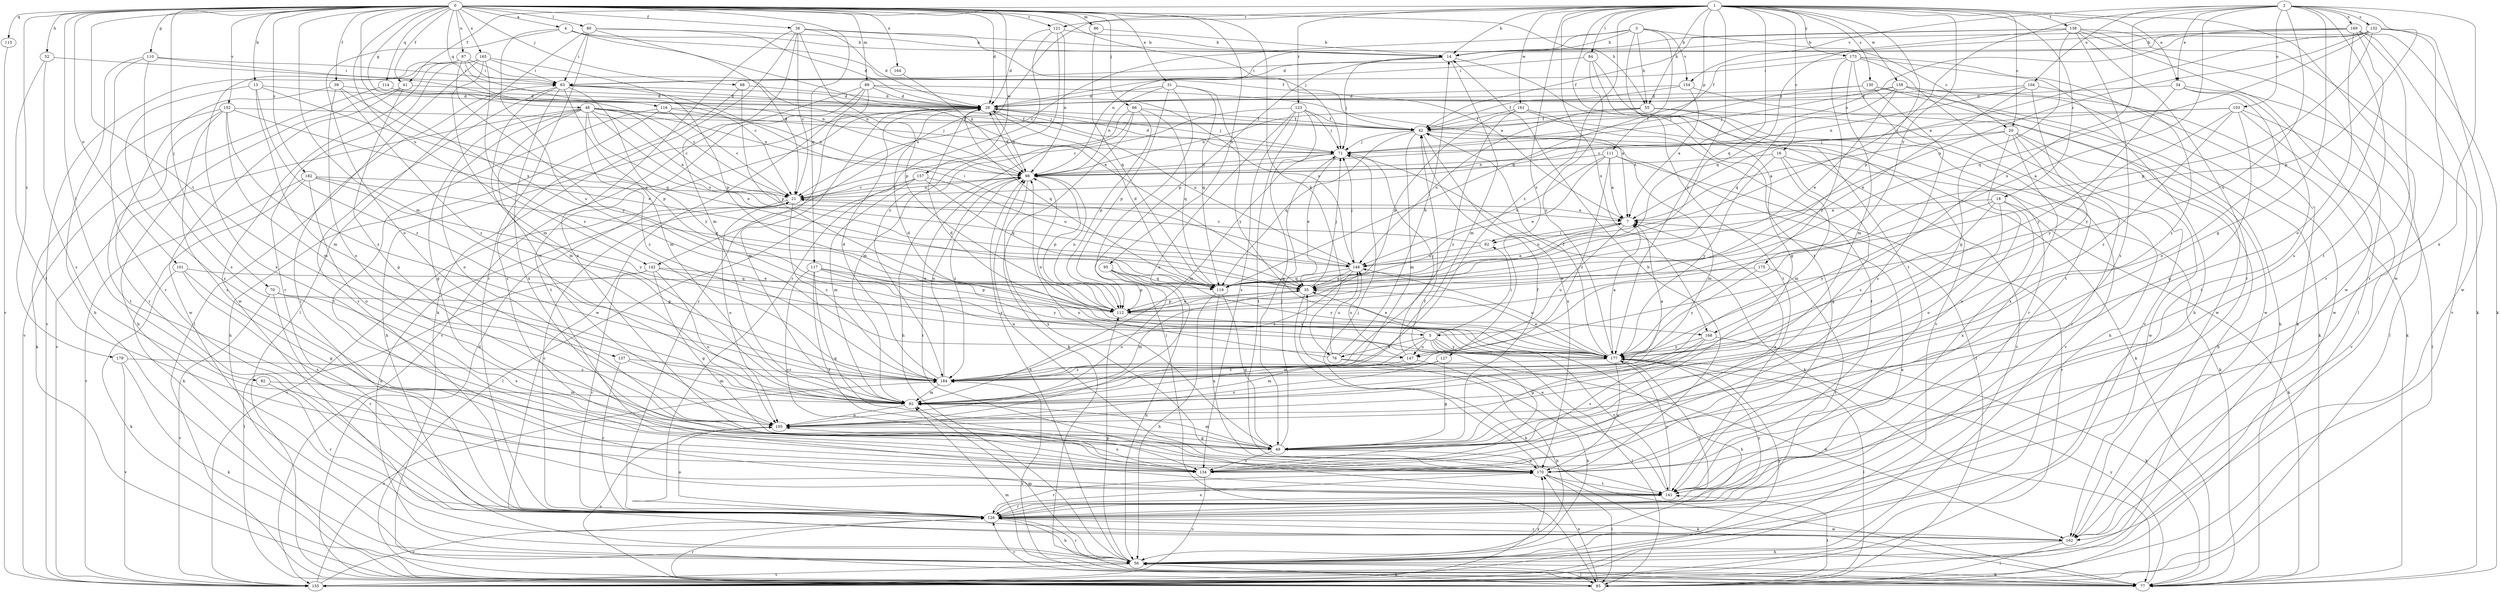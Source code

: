 strict digraph  {
0;
1;
2;
3;
4;
5;
7;
13;
14;
16;
18;
20;
21;
28;
31;
34;
35;
36;
39;
41;
42;
48;
49;
52;
55;
56;
62;
63;
66;
68;
70;
71;
76;
77;
80;
82;
84;
85;
86;
89;
92;
95;
97;
98;
101;
103;
104;
105;
110;
111;
112;
113;
114;
116;
117;
119;
121;
123;
126;
127;
130;
132;
134;
137;
138;
141;
142;
147;
148;
152;
154;
155;
157;
158;
161;
162;
164;
165;
168;
169;
170;
173;
175;
177;
179;
182;
184;
0 -> 4  [label=a];
0 -> 13  [label=b];
0 -> 28  [label=d];
0 -> 31  [label=e];
0 -> 36  [label=f];
0 -> 39  [label=f];
0 -> 41  [label=f];
0 -> 48  [label=g];
0 -> 52  [label=h];
0 -> 55  [label=h];
0 -> 66  [label=j];
0 -> 68  [label=j];
0 -> 70  [label=j];
0 -> 71  [label=j];
0 -> 76  [label=k];
0 -> 80  [label=l];
0 -> 82  [label=l];
0 -> 86  [label=m];
0 -> 89  [label=m];
0 -> 92  [label=m];
0 -> 95  [label=n];
0 -> 97  [label=n];
0 -> 101  [label=o];
0 -> 110  [label=p];
0 -> 113  [label=q];
0 -> 114  [label=q];
0 -> 116  [label=q];
0 -> 117  [label=q];
0 -> 121  [label=r];
0 -> 137  [label=t];
0 -> 142  [label=u];
0 -> 152  [label=v];
0 -> 157  [label=w];
0 -> 164  [label=x];
0 -> 165  [label=x];
0 -> 168  [label=x];
0 -> 179  [label=z];
0 -> 182  [label=z];
1 -> 14  [label=b];
1 -> 16  [label=c];
1 -> 18  [label=c];
1 -> 20  [label=c];
1 -> 34  [label=e];
1 -> 41  [label=f];
1 -> 55  [label=h];
1 -> 84  [label=l];
1 -> 111  [label=p];
1 -> 112  [label=p];
1 -> 119  [label=q];
1 -> 121  [label=r];
1 -> 123  [label=r];
1 -> 127  [label=s];
1 -> 130  [label=s];
1 -> 138  [label=t];
1 -> 141  [label=t];
1 -> 142  [label=u];
1 -> 158  [label=w];
1 -> 161  [label=w];
1 -> 162  [label=w];
1 -> 168  [label=x];
1 -> 173  [label=y];
1 -> 175  [label=y];
1 -> 177  [label=y];
1 -> 184  [label=z];
2 -> 5  [label=a];
2 -> 34  [label=e];
2 -> 49  [label=g];
2 -> 62  [label=i];
2 -> 103  [label=o];
2 -> 104  [label=o];
2 -> 112  [label=p];
2 -> 132  [label=s];
2 -> 141  [label=t];
2 -> 147  [label=u];
2 -> 154  [label=v];
2 -> 168  [label=x];
2 -> 169  [label=x];
2 -> 170  [label=x];
3 -> 14  [label=b];
3 -> 20  [label=c];
3 -> 21  [label=c];
3 -> 55  [label=h];
3 -> 98  [label=n];
3 -> 119  [label=q];
3 -> 141  [label=t];
3 -> 154  [label=v];
4 -> 14  [label=b];
4 -> 21  [label=c];
4 -> 42  [label=f];
4 -> 105  [label=o];
4 -> 147  [label=u];
5 -> 35  [label=e];
5 -> 56  [label=h];
5 -> 62  [label=i];
5 -> 76  [label=k];
5 -> 85  [label=l];
5 -> 92  [label=m];
5 -> 141  [label=t];
5 -> 147  [label=u];
5 -> 177  [label=y];
7 -> 62  [label=i];
7 -> 147  [label=u];
7 -> 148  [label=u];
13 -> 28  [label=d];
13 -> 92  [label=m];
13 -> 112  [label=p];
13 -> 134  [label=s];
13 -> 184  [label=z];
14 -> 63  [label=i];
14 -> 71  [label=j];
14 -> 92  [label=m];
14 -> 112  [label=p];
14 -> 141  [label=t];
16 -> 49  [label=g];
16 -> 77  [label=k];
16 -> 92  [label=m];
16 -> 98  [label=n];
16 -> 177  [label=y];
18 -> 7  [label=a];
18 -> 77  [label=k];
18 -> 105  [label=o];
18 -> 170  [label=x];
18 -> 177  [label=y];
18 -> 184  [label=z];
20 -> 7  [label=a];
20 -> 56  [label=h];
20 -> 71  [label=j];
20 -> 126  [label=r];
20 -> 134  [label=s];
20 -> 162  [label=w];
20 -> 170  [label=x];
21 -> 7  [label=a];
21 -> 56  [label=h];
21 -> 98  [label=n];
21 -> 105  [label=o];
21 -> 155  [label=v];
21 -> 184  [label=z];
28 -> 42  [label=f];
28 -> 56  [label=h];
28 -> 71  [label=j];
28 -> 92  [label=m];
28 -> 98  [label=n];
28 -> 119  [label=q];
28 -> 148  [label=u];
31 -> 28  [label=d];
31 -> 85  [label=l];
31 -> 98  [label=n];
31 -> 112  [label=p];
31 -> 119  [label=q];
31 -> 177  [label=y];
34 -> 28  [label=d];
34 -> 85  [label=l];
34 -> 105  [label=o];
34 -> 141  [label=t];
34 -> 177  [label=y];
35 -> 71  [label=j];
35 -> 77  [label=k];
35 -> 92  [label=m];
35 -> 112  [label=p];
36 -> 7  [label=a];
36 -> 14  [label=b];
36 -> 21  [label=c];
36 -> 28  [label=d];
36 -> 77  [label=k];
36 -> 92  [label=m];
36 -> 112  [label=p];
36 -> 170  [label=x];
39 -> 28  [label=d];
39 -> 105  [label=o];
39 -> 119  [label=q];
39 -> 126  [label=r];
39 -> 184  [label=z];
41 -> 28  [label=d];
41 -> 49  [label=g];
41 -> 56  [label=h];
41 -> 162  [label=w];
42 -> 71  [label=j];
42 -> 77  [label=k];
42 -> 92  [label=m];
42 -> 119  [label=q];
42 -> 170  [label=x];
48 -> 7  [label=a];
48 -> 21  [label=c];
48 -> 35  [label=e];
48 -> 42  [label=f];
48 -> 49  [label=g];
48 -> 71  [label=j];
48 -> 92  [label=m];
48 -> 98  [label=n];
48 -> 105  [label=o];
48 -> 148  [label=u];
48 -> 155  [label=v];
48 -> 184  [label=z];
49 -> 42  [label=f];
49 -> 71  [label=j];
49 -> 92  [label=m];
49 -> 98  [label=n];
49 -> 134  [label=s];
49 -> 170  [label=x];
52 -> 63  [label=i];
52 -> 134  [label=s];
52 -> 141  [label=t];
55 -> 42  [label=f];
55 -> 56  [label=h];
55 -> 98  [label=n];
55 -> 126  [label=r];
55 -> 148  [label=u];
55 -> 155  [label=v];
56 -> 77  [label=k];
56 -> 85  [label=l];
56 -> 92  [label=m];
56 -> 98  [label=n];
56 -> 112  [label=p];
56 -> 126  [label=r];
56 -> 155  [label=v];
56 -> 177  [label=y];
62 -> 21  [label=c];
62 -> 148  [label=u];
63 -> 28  [label=d];
63 -> 71  [label=j];
63 -> 92  [label=m];
63 -> 105  [label=o];
63 -> 126  [label=r];
63 -> 170  [label=x];
63 -> 177  [label=y];
66 -> 42  [label=f];
66 -> 56  [label=h];
66 -> 77  [label=k];
66 -> 92  [label=m];
66 -> 112  [label=p];
66 -> 119  [label=q];
68 -> 28  [label=d];
68 -> 112  [label=p];
68 -> 134  [label=s];
70 -> 112  [label=p];
70 -> 126  [label=r];
70 -> 155  [label=v];
70 -> 170  [label=x];
71 -> 28  [label=d];
71 -> 35  [label=e];
71 -> 77  [label=k];
71 -> 92  [label=m];
71 -> 98  [label=n];
76 -> 14  [label=b];
76 -> 28  [label=d];
76 -> 56  [label=h];
76 -> 148  [label=u];
76 -> 162  [label=w];
77 -> 92  [label=m];
77 -> 126  [label=r];
77 -> 177  [label=y];
77 -> 184  [label=z];
80 -> 14  [label=b];
80 -> 28  [label=d];
80 -> 35  [label=e];
80 -> 63  [label=i];
80 -> 85  [label=l];
80 -> 126  [label=r];
82 -> 92  [label=m];
82 -> 126  [label=r];
84 -> 49  [label=g];
84 -> 63  [label=i];
84 -> 155  [label=v];
84 -> 177  [label=y];
85 -> 28  [label=d];
85 -> 42  [label=f];
85 -> 56  [label=h];
85 -> 105  [label=o];
85 -> 126  [label=r];
85 -> 141  [label=t];
85 -> 170  [label=x];
86 -> 14  [label=b];
86 -> 119  [label=q];
89 -> 7  [label=a];
89 -> 28  [label=d];
89 -> 126  [label=r];
89 -> 141  [label=t];
89 -> 148  [label=u];
89 -> 155  [label=v];
89 -> 162  [label=w];
92 -> 105  [label=o];
95 -> 56  [label=h];
95 -> 105  [label=o];
95 -> 112  [label=p];
95 -> 119  [label=q];
95 -> 177  [label=y];
97 -> 21  [label=c];
97 -> 63  [label=i];
97 -> 98  [label=n];
97 -> 155  [label=v];
97 -> 170  [label=x];
97 -> 177  [label=y];
98 -> 21  [label=c];
98 -> 28  [label=d];
98 -> 112  [label=p];
98 -> 141  [label=t];
98 -> 170  [label=x];
98 -> 184  [label=z];
101 -> 49  [label=g];
101 -> 77  [label=k];
101 -> 119  [label=q];
101 -> 134  [label=s];
103 -> 21  [label=c];
103 -> 42  [label=f];
103 -> 49  [label=g];
103 -> 85  [label=l];
103 -> 155  [label=v];
103 -> 177  [label=y];
103 -> 184  [label=z];
104 -> 28  [label=d];
104 -> 35  [label=e];
104 -> 98  [label=n];
104 -> 177  [label=y];
104 -> 184  [label=z];
105 -> 49  [label=g];
110 -> 56  [label=h];
110 -> 63  [label=i];
110 -> 98  [label=n];
110 -> 126  [label=r];
110 -> 134  [label=s];
111 -> 7  [label=a];
111 -> 35  [label=e];
111 -> 92  [label=m];
111 -> 98  [label=n];
111 -> 148  [label=u];
111 -> 155  [label=v];
111 -> 184  [label=z];
112 -> 35  [label=e];
112 -> 98  [label=n];
112 -> 5  [label=v];
113 -> 155  [label=v];
114 -> 21  [label=c];
114 -> 28  [label=d];
114 -> 155  [label=v];
116 -> 21  [label=c];
116 -> 42  [label=f];
116 -> 56  [label=h];
116 -> 98  [label=n];
116 -> 141  [label=t];
117 -> 35  [label=e];
117 -> 49  [label=g];
117 -> 112  [label=p];
117 -> 134  [label=s];
117 -> 170  [label=x];
117 -> 177  [label=y];
119 -> 7  [label=a];
119 -> 28  [label=d];
119 -> 49  [label=g];
119 -> 56  [label=h];
119 -> 170  [label=x];
121 -> 14  [label=b];
121 -> 28  [label=d];
121 -> 98  [label=n];
121 -> 126  [label=r];
121 -> 184  [label=z];
123 -> 21  [label=c];
123 -> 42  [label=f];
123 -> 49  [label=g];
123 -> 71  [label=j];
123 -> 105  [label=o];
123 -> 134  [label=s];
123 -> 141  [label=t];
126 -> 7  [label=a];
126 -> 21  [label=c];
126 -> 56  [label=h];
126 -> 63  [label=i];
126 -> 105  [label=o];
126 -> 162  [label=w];
126 -> 170  [label=x];
126 -> 177  [label=y];
127 -> 49  [label=g];
127 -> 105  [label=o];
127 -> 184  [label=z];
130 -> 28  [label=d];
130 -> 71  [label=j];
130 -> 77  [label=k];
130 -> 134  [label=s];
130 -> 162  [label=w];
132 -> 7  [label=a];
132 -> 14  [label=b];
132 -> 28  [label=d];
132 -> 112  [label=p];
132 -> 119  [label=q];
132 -> 126  [label=r];
132 -> 148  [label=u];
132 -> 162  [label=w];
134 -> 7  [label=a];
134 -> 42  [label=f];
134 -> 105  [label=o];
134 -> 155  [label=v];
137 -> 92  [label=m];
137 -> 126  [label=r];
137 -> 184  [label=z];
138 -> 14  [label=b];
138 -> 42  [label=f];
138 -> 49  [label=g];
138 -> 77  [label=k];
138 -> 85  [label=l];
138 -> 119  [label=q];
138 -> 126  [label=r];
138 -> 134  [label=s];
138 -> 162  [label=w];
141 -> 35  [label=e];
141 -> 126  [label=r];
141 -> 177  [label=y];
142 -> 35  [label=e];
142 -> 49  [label=g];
142 -> 85  [label=l];
142 -> 105  [label=o];
142 -> 126  [label=r];
142 -> 177  [label=y];
147 -> 56  [label=h];
147 -> 71  [label=j];
147 -> 92  [label=m];
147 -> 148  [label=u];
148 -> 35  [label=e];
148 -> 63  [label=i];
148 -> 71  [label=j];
148 -> 119  [label=q];
148 -> 184  [label=z];
152 -> 35  [label=e];
152 -> 42  [label=f];
152 -> 77  [label=k];
152 -> 92  [label=m];
152 -> 134  [label=s];
152 -> 141  [label=t];
152 -> 184  [label=z];
154 -> 7  [label=a];
154 -> 28  [label=d];
154 -> 42  [label=f];
154 -> 162  [label=w];
155 -> 126  [label=r];
155 -> 170  [label=x];
155 -> 184  [label=z];
157 -> 21  [label=c];
157 -> 85  [label=l];
157 -> 92  [label=m];
157 -> 119  [label=q];
157 -> 148  [label=u];
158 -> 28  [label=d];
158 -> 35  [label=e];
158 -> 56  [label=h];
158 -> 71  [label=j];
158 -> 77  [label=k];
158 -> 119  [label=q];
158 -> 162  [label=w];
161 -> 42  [label=f];
161 -> 112  [label=p];
161 -> 141  [label=t];
161 -> 155  [label=v];
161 -> 184  [label=z];
162 -> 56  [label=h];
162 -> 85  [label=l];
162 -> 126  [label=r];
164 -> 98  [label=n];
165 -> 63  [label=i];
165 -> 85  [label=l];
165 -> 92  [label=m];
165 -> 112  [label=p];
165 -> 126  [label=r];
165 -> 162  [label=w];
165 -> 184  [label=z];
168 -> 49  [label=g];
168 -> 77  [label=k];
168 -> 134  [label=s];
168 -> 177  [label=y];
169 -> 14  [label=b];
169 -> 42  [label=f];
169 -> 77  [label=k];
169 -> 98  [label=n];
169 -> 105  [label=o];
169 -> 126  [label=r];
169 -> 134  [label=s];
169 -> 155  [label=v];
170 -> 14  [label=b];
170 -> 71  [label=j];
170 -> 77  [label=k];
170 -> 85  [label=l];
170 -> 98  [label=n];
170 -> 126  [label=r];
170 -> 141  [label=t];
173 -> 56  [label=h];
173 -> 63  [label=i];
173 -> 77  [label=k];
173 -> 92  [label=m];
173 -> 141  [label=t];
173 -> 155  [label=v];
173 -> 177  [label=y];
175 -> 35  [label=e];
175 -> 126  [label=r];
175 -> 177  [label=y];
177 -> 7  [label=a];
177 -> 28  [label=d];
177 -> 35  [label=e];
177 -> 42  [label=f];
177 -> 85  [label=l];
177 -> 98  [label=n];
177 -> 126  [label=r];
177 -> 148  [label=u];
177 -> 170  [label=x];
177 -> 184  [label=z];
179 -> 77  [label=k];
179 -> 155  [label=v];
179 -> 184  [label=z];
182 -> 21  [label=c];
182 -> 35  [label=e];
182 -> 77  [label=k];
182 -> 105  [label=o];
182 -> 155  [label=v];
182 -> 177  [label=y];
184 -> 7  [label=a];
184 -> 28  [label=d];
184 -> 92  [label=m];
184 -> 98  [label=n];
}
